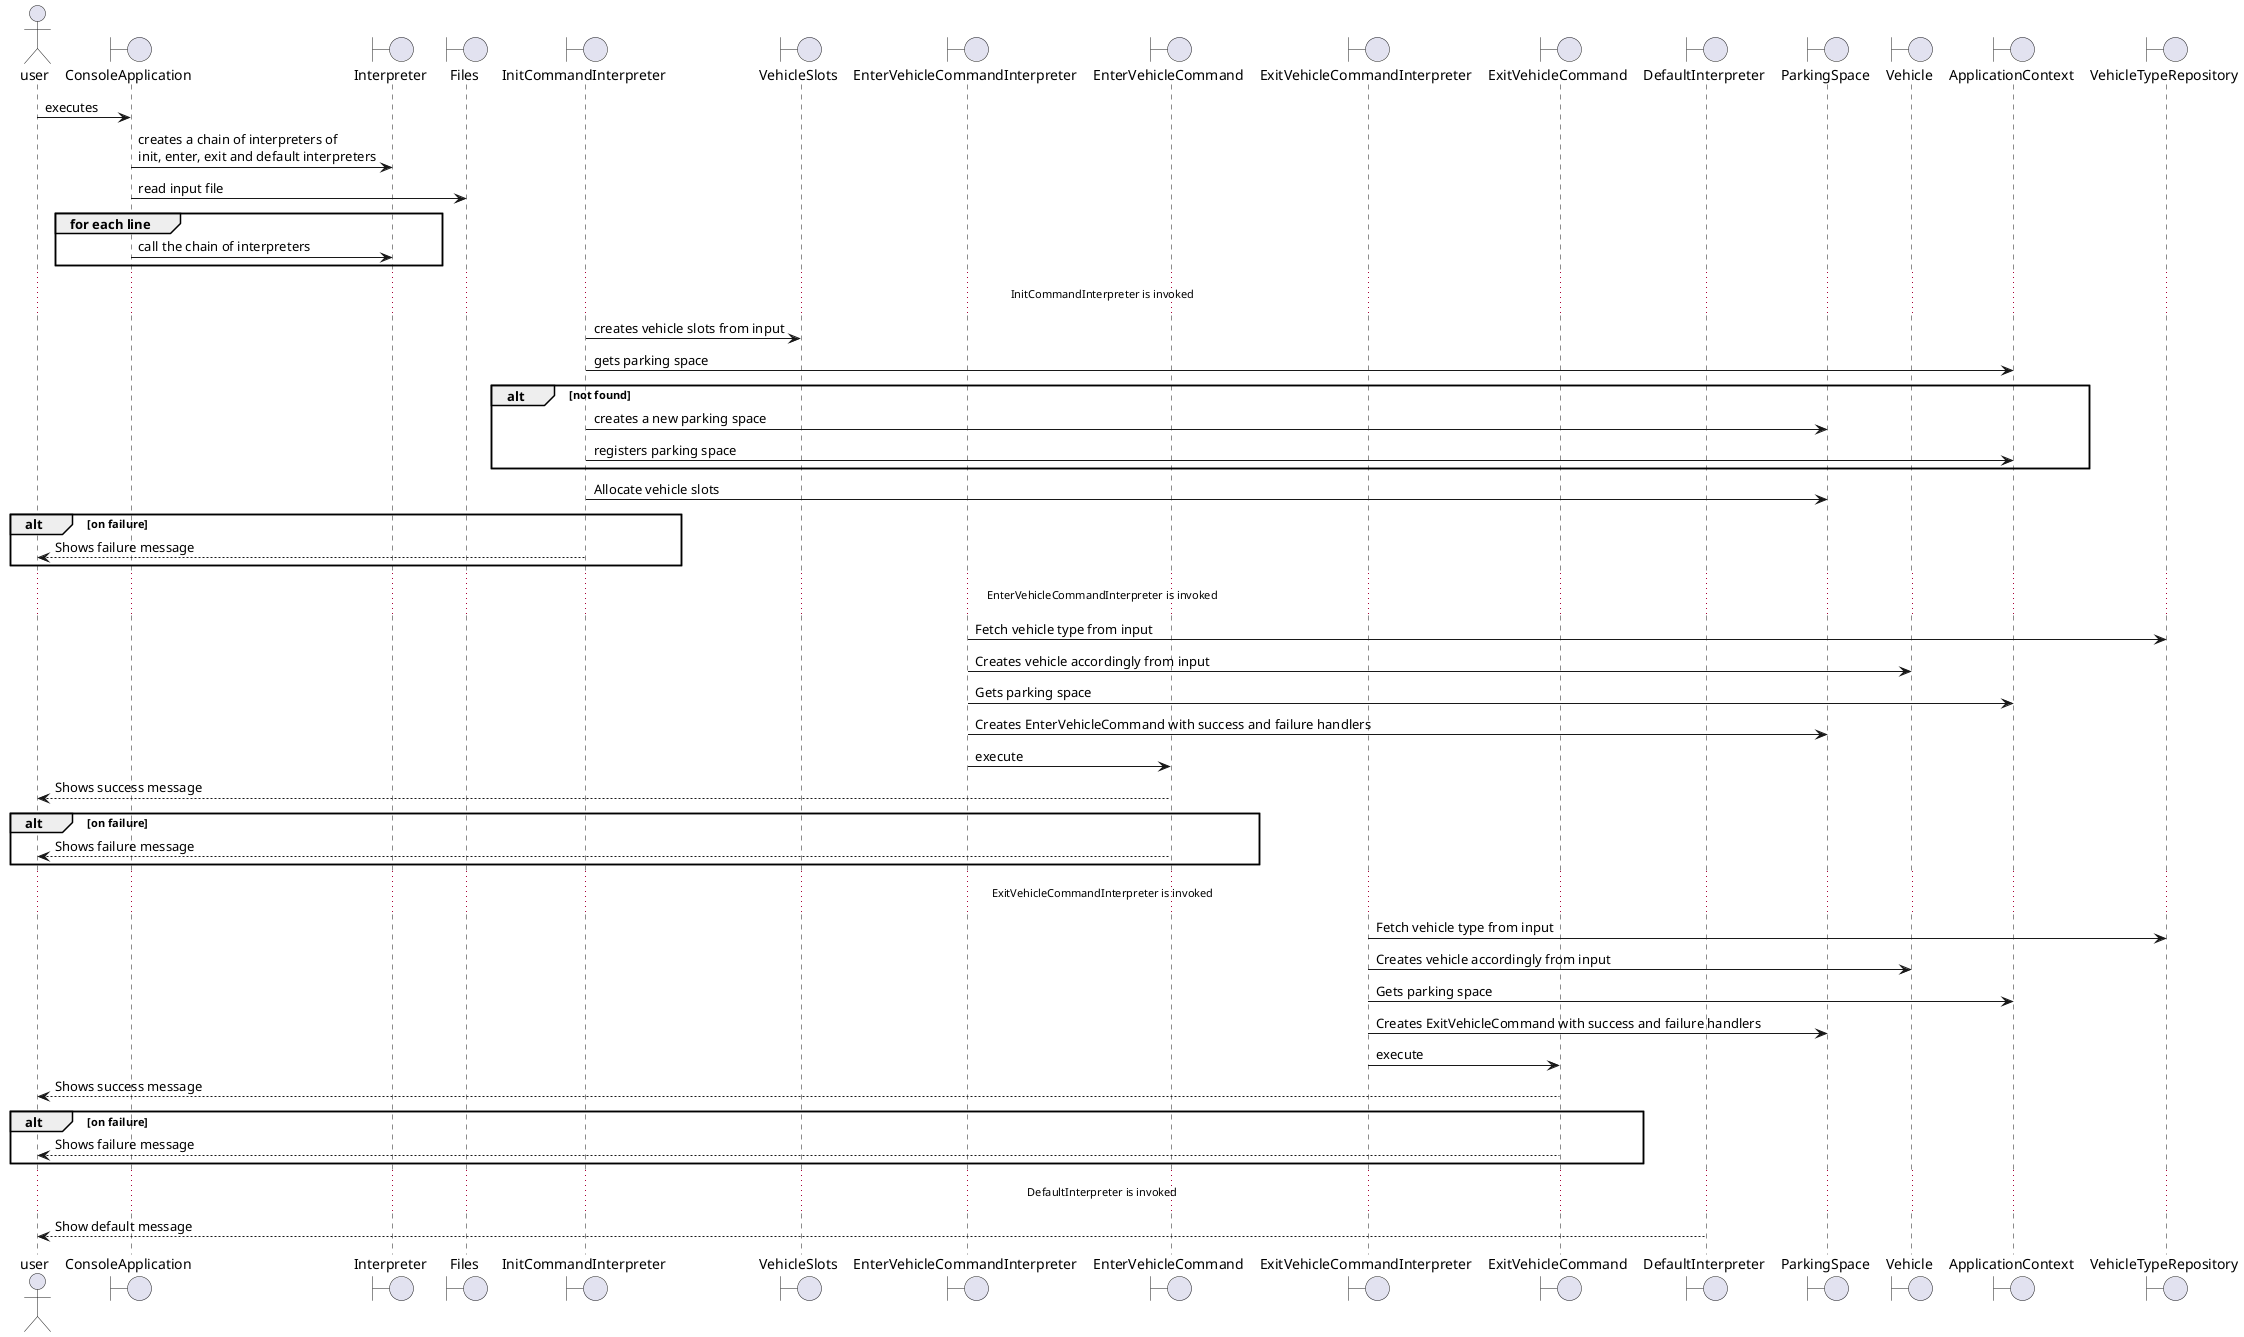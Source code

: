 @startuml

actor user
boundary ConsoleApplication
boundary Interpreter
boundary Files
boundary InitCommandInterpreter
boundary VehicleSlots
boundary EnterVehicleCommandInterpreter
boundary EnterVehicleCommand
boundary ExitVehicleCommandInterpreter
boundary ExitVehicleCommand
boundary DefaultInterpreter
boundary ParkingSpace
boundary Vehicle
boundary ApplicationContext
boundary VehicleTypeRepository

user -> ConsoleApplication: executes
ConsoleApplication -> Interpreter: creates a chain of interpreters of \ninit, enter, exit and default interpreters
ConsoleApplication -> Files: read input file
group for each line
    ConsoleApplication -> Interpreter: call the chain of interpreters
end

... InitCommandInterpreter is invoked ...

InitCommandInterpreter -> VehicleSlots: creates vehicle slots from input
InitCommandInterpreter -> ApplicationContext: gets parking space
alt not found
    InitCommandInterpreter -> ParkingSpace: creates a new parking space
    InitCommandInterpreter -> ApplicationContext: registers parking space
end
InitCommandInterpreter -> ParkingSpace: Allocate vehicle slots
alt on failure
    InitCommandInterpreter --> user: Shows failure message
end

... EnterVehicleCommandInterpreter is invoked ...

EnterVehicleCommandInterpreter -> VehicleTypeRepository: Fetch vehicle type from input
EnterVehicleCommandInterpreter -> Vehicle: Creates vehicle accordingly from input
EnterVehicleCommandInterpreter -> ApplicationContext: Gets parking space
EnterVehicleCommandInterpreter -> ParkingSpace: Creates EnterVehicleCommand with success and failure handlers
EnterVehicleCommandInterpreter -> EnterVehicleCommand: execute
EnterVehicleCommand --> user: Shows success message
alt on failure
    EnterVehicleCommand --> user: Shows failure message
end

... ExitVehicleCommandInterpreter is invoked ...

ExitVehicleCommandInterpreter -> VehicleTypeRepository: Fetch vehicle type from input
ExitVehicleCommandInterpreter -> Vehicle: Creates vehicle accordingly from input
ExitVehicleCommandInterpreter -> ApplicationContext: Gets parking space
ExitVehicleCommandInterpreter -> ParkingSpace: Creates ExitVehicleCommand with success and failure handlers
ExitVehicleCommandInterpreter -> ExitVehicleCommand: execute
ExitVehicleCommand --> user: Shows success message
alt on failure
    ExitVehicleCommand --> user: Shows failure message
end

... DefaultInterpreter is invoked ...

DefaultInterpreter --> user: Show default message

@enduml
